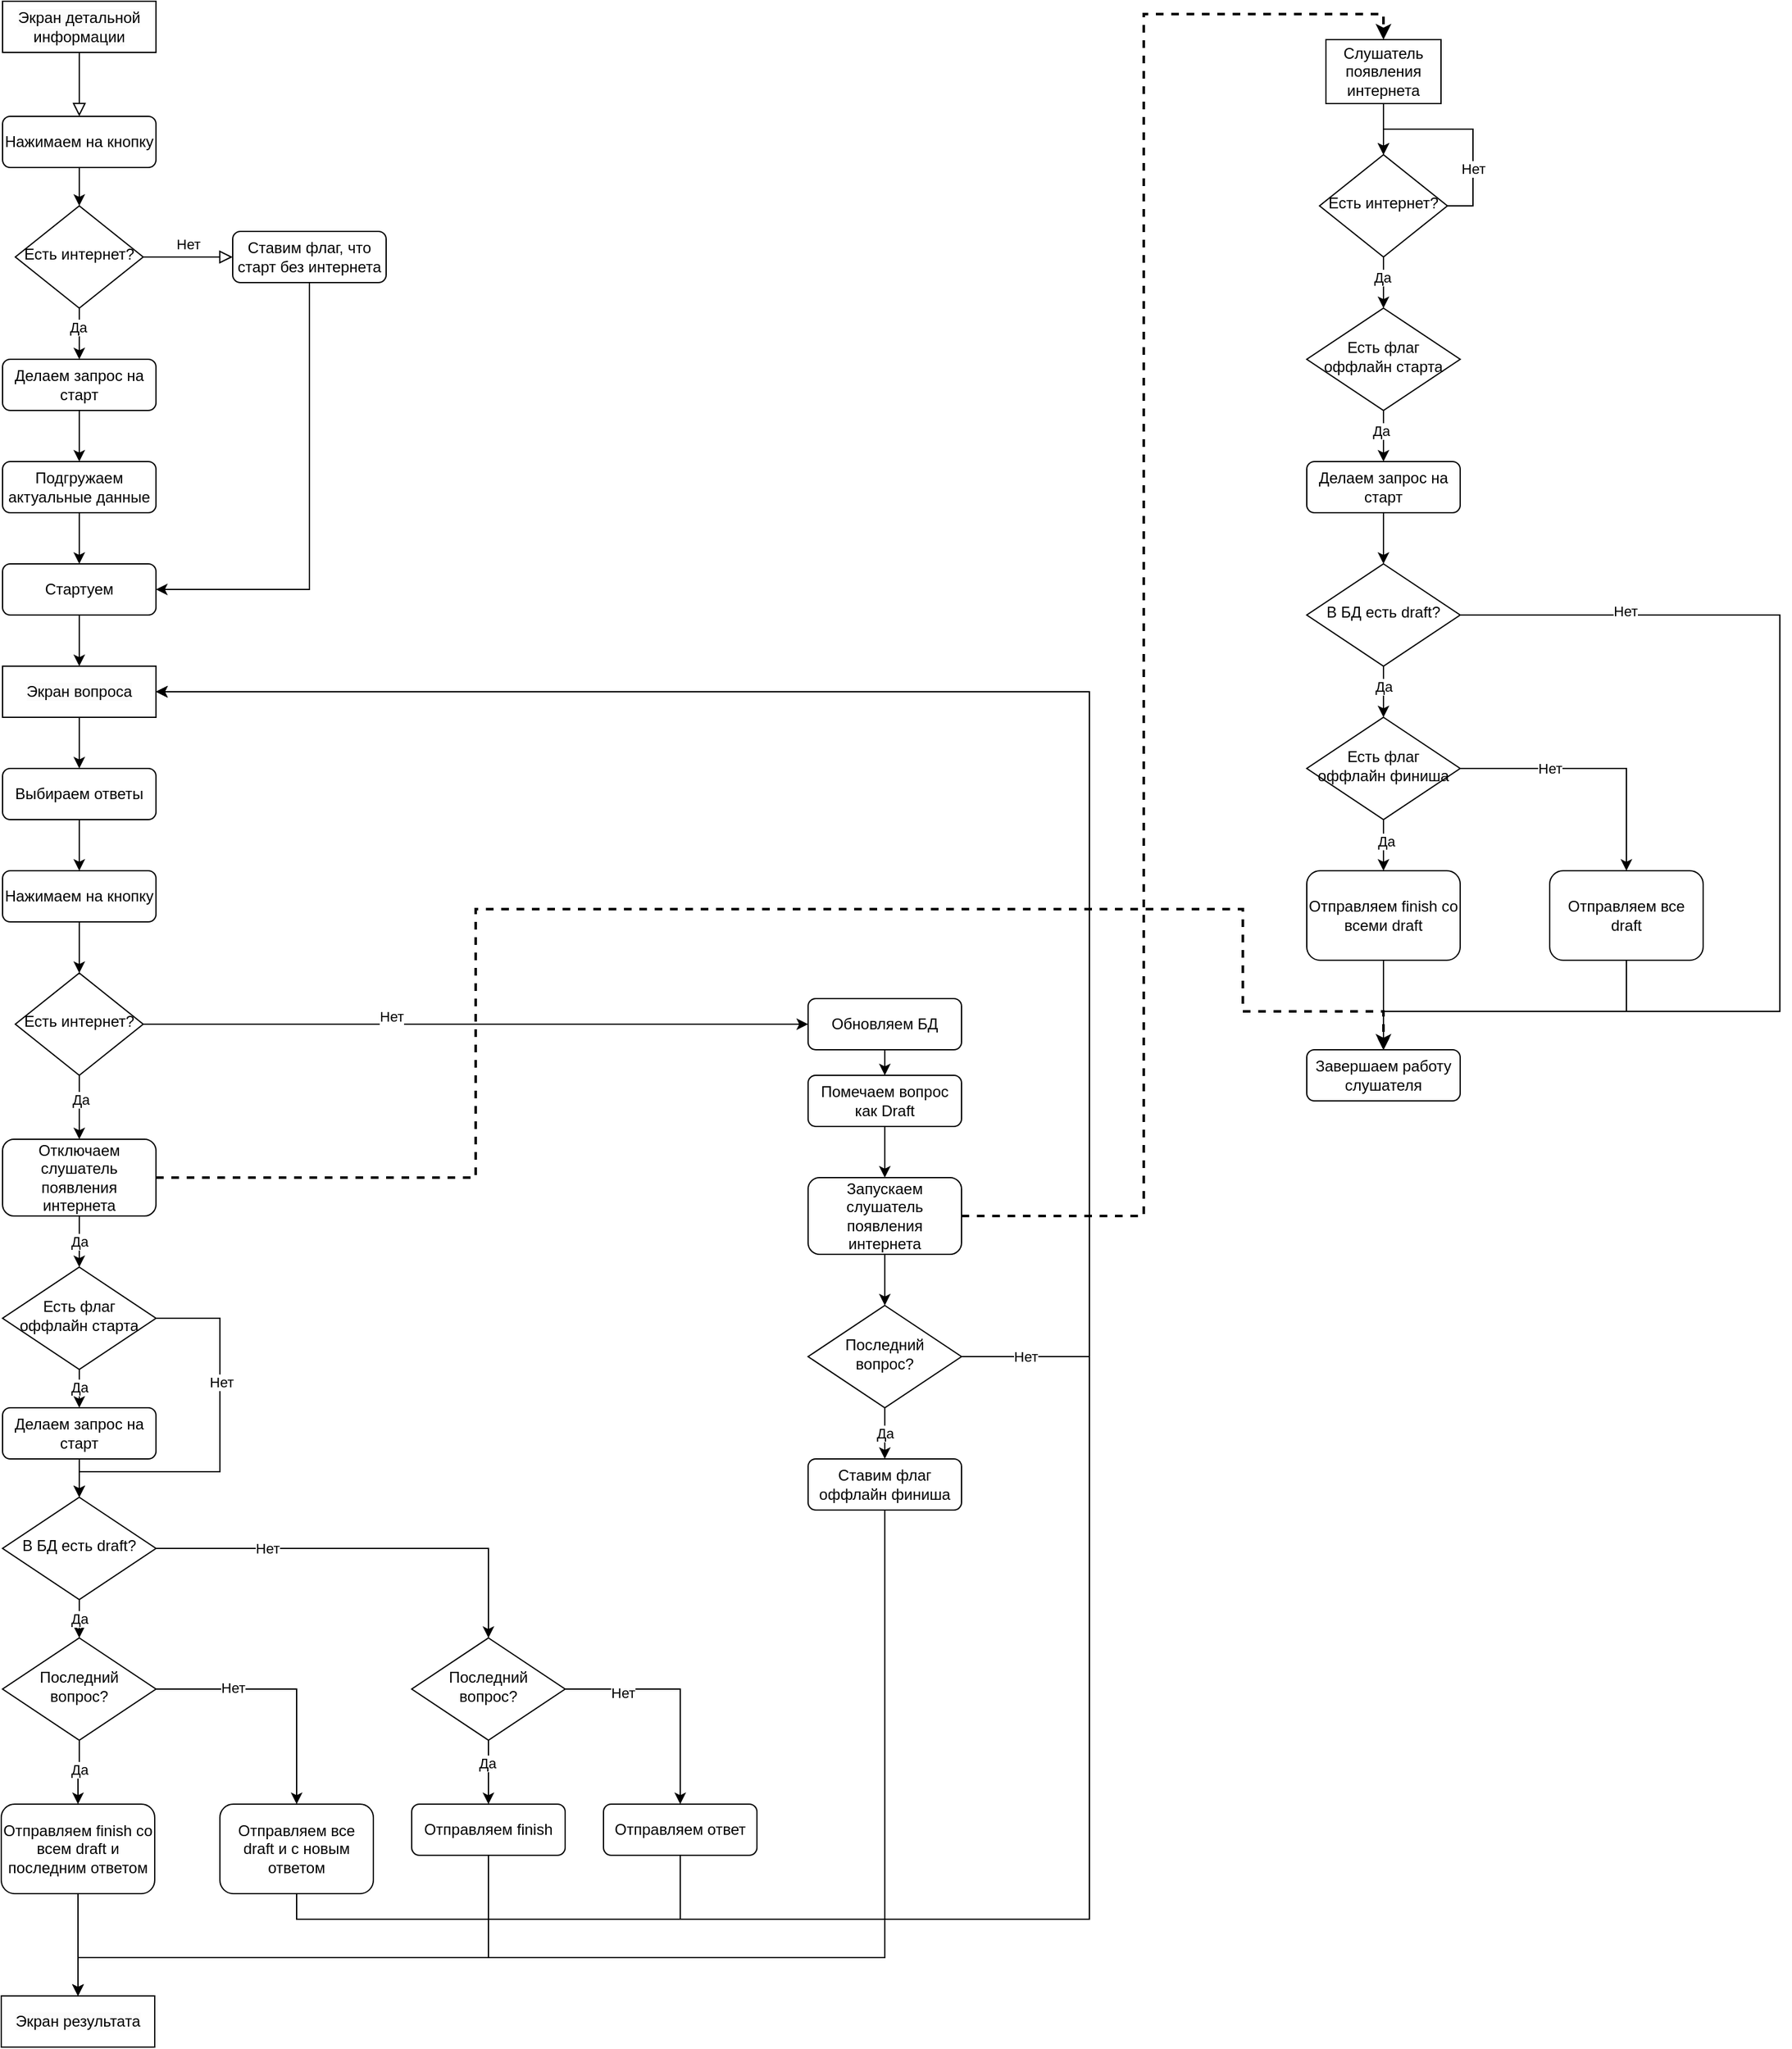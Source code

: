 <mxfile version="21.1.2" type="github">
  <diagram id="C5RBs43oDa-KdzZeNtuy" name="Page-1">
    <mxGraphModel dx="2111" dy="1720" grid="1" gridSize="10" guides="1" tooltips="1" connect="1" arrows="1" fold="1" page="1" pageScale="1" pageWidth="827" pageHeight="1169" math="0" shadow="0">
      <root>
        <mxCell id="WIyWlLk6GJQsqaUBKTNV-0" />
        <mxCell id="WIyWlLk6GJQsqaUBKTNV-1" parent="WIyWlLk6GJQsqaUBKTNV-0" />
        <mxCell id="WIyWlLk6GJQsqaUBKTNV-2" value="" style="rounded=0;html=1;jettySize=auto;orthogonalLoop=1;fontSize=11;endArrow=block;endFill=0;endSize=8;strokeWidth=1;shadow=0;labelBackgroundColor=none;edgeStyle=orthogonalEdgeStyle;exitX=0.75;exitY=1;exitDx=0;exitDy=0;entryX=0.5;entryY=0;entryDx=0;entryDy=0;" parent="WIyWlLk6GJQsqaUBKTNV-1" source="n3AuSvvhtENk0UkYk-sj-4" target="n3AuSvvhtENk0UkYk-sj-6" edge="1">
          <mxGeometry relative="1" as="geometry">
            <Array as="points">
              <mxPoint x="220" y="110" />
            </Array>
          </mxGeometry>
        </mxCell>
        <mxCell id="WIyWlLk6GJQsqaUBKTNV-5" value="Нет" style="edgeStyle=orthogonalEdgeStyle;rounded=0;html=1;jettySize=auto;orthogonalLoop=1;fontSize=11;endArrow=block;endFill=0;endSize=8;strokeWidth=1;shadow=0;labelBackgroundColor=none;" parent="WIyWlLk6GJQsqaUBKTNV-1" source="WIyWlLk6GJQsqaUBKTNV-6" target="WIyWlLk6GJQsqaUBKTNV-7" edge="1">
          <mxGeometry y="10" relative="1" as="geometry">
            <mxPoint as="offset" />
          </mxGeometry>
        </mxCell>
        <mxCell id="CFUTrTn3aXImpzx6e2lT-1" value="" style="edgeStyle=orthogonalEdgeStyle;rounded=0;orthogonalLoop=1;jettySize=auto;html=1;entryX=0.5;entryY=0;entryDx=0;entryDy=0;" edge="1" parent="WIyWlLk6GJQsqaUBKTNV-1" source="WIyWlLk6GJQsqaUBKTNV-6" target="CFUTrTn3aXImpzx6e2lT-17">
          <mxGeometry relative="1" as="geometry" />
        </mxCell>
        <mxCell id="CFUTrTn3aXImpzx6e2lT-2" value="Да" style="edgeLabel;html=1;align=center;verticalAlign=middle;resizable=0;points=[];" vertex="1" connectable="0" parent="CFUTrTn3aXImpzx6e2lT-1">
          <mxGeometry x="-0.28" y="-1" relative="1" as="geometry">
            <mxPoint as="offset" />
          </mxGeometry>
        </mxCell>
        <mxCell id="WIyWlLk6GJQsqaUBKTNV-6" value="Есть интернет?" style="rhombus;whiteSpace=wrap;html=1;shadow=0;fontFamily=Helvetica;fontSize=12;align=center;strokeWidth=1;spacing=6;spacingTop=-4;" parent="WIyWlLk6GJQsqaUBKTNV-1" vertex="1">
          <mxGeometry x="170" y="230" width="100" height="80" as="geometry" />
        </mxCell>
        <mxCell id="n3AuSvvhtENk0UkYk-sj-0" value="" style="edgeStyle=orthogonalEdgeStyle;rounded=0;orthogonalLoop=1;jettySize=auto;html=1;entryX=1;entryY=0.5;entryDx=0;entryDy=0;" parent="WIyWlLk6GJQsqaUBKTNV-1" source="WIyWlLk6GJQsqaUBKTNV-7" edge="1" target="n3AuSvvhtENk0UkYk-sj-2">
          <mxGeometry relative="1" as="geometry">
            <mxPoint x="380.0" y="370.0" as="targetPoint" />
            <Array as="points">
              <mxPoint x="400" y="530" />
            </Array>
          </mxGeometry>
        </mxCell>
        <mxCell id="WIyWlLk6GJQsqaUBKTNV-7" value="Ставим флаг, что старт без интернета" style="rounded=1;whiteSpace=wrap;html=1;fontSize=12;glass=0;strokeWidth=1;shadow=0;" parent="WIyWlLk6GJQsqaUBKTNV-1" vertex="1">
          <mxGeometry x="340" y="250" width="120" height="40" as="geometry" />
        </mxCell>
        <mxCell id="WIyWlLk6GJQsqaUBKTNV-8" value="No" style="rounded=0;html=1;jettySize=auto;orthogonalLoop=1;fontSize=11;endArrow=block;endFill=0;endSize=8;strokeWidth=1;shadow=0;labelBackgroundColor=none;edgeStyle=orthogonalEdgeStyle;" parent="WIyWlLk6GJQsqaUBKTNV-1" edge="1">
          <mxGeometry x="0.333" y="20" relative="1" as="geometry">
            <mxPoint as="offset" />
            <mxPoint x="220" y="370.0" as="sourcePoint" />
          </mxGeometry>
        </mxCell>
        <mxCell id="WIyWlLk6GJQsqaUBKTNV-9" value="Yes" style="edgeStyle=orthogonalEdgeStyle;rounded=0;html=1;jettySize=auto;orthogonalLoop=1;fontSize=11;endArrow=block;endFill=0;endSize=8;strokeWidth=1;shadow=0;labelBackgroundColor=none;" parent="WIyWlLk6GJQsqaUBKTNV-1" edge="1">
          <mxGeometry y="10" relative="1" as="geometry">
            <mxPoint as="offset" />
            <mxPoint x="270.0" y="330" as="sourcePoint" />
          </mxGeometry>
        </mxCell>
        <mxCell id="CFUTrTn3aXImpzx6e2lT-3" value="" style="edgeStyle=orthogonalEdgeStyle;rounded=0;orthogonalLoop=1;jettySize=auto;html=1;" edge="1" parent="WIyWlLk6GJQsqaUBKTNV-1" source="n3AuSvvhtENk0UkYk-sj-2" target="n3AuSvvhtENk0UkYk-sj-5">
          <mxGeometry relative="1" as="geometry" />
        </mxCell>
        <mxCell id="n3AuSvvhtENk0UkYk-sj-2" value="Стартуем" style="rounded=1;whiteSpace=wrap;html=1;fontSize=12;glass=0;strokeWidth=1;shadow=0;" parent="WIyWlLk6GJQsqaUBKTNV-1" vertex="1">
          <mxGeometry x="160" y="510" width="120" height="40" as="geometry" />
        </mxCell>
        <mxCell id="n3AuSvvhtENk0UkYk-sj-4" value="&lt;span style=&quot;color: rgb(0, 0, 0); font-family: Helvetica; font-size: 12px; font-style: normal; font-variant-ligatures: normal; font-variant-caps: normal; font-weight: 400; letter-spacing: normal; orphans: 2; text-align: center; text-indent: 0px; text-transform: none; widows: 2; word-spacing: 0px; -webkit-text-stroke-width: 0px; background-color: rgb(251, 251, 251); text-decoration-thickness: initial; text-decoration-style: initial; text-decoration-color: initial; float: none; display: inline !important;&quot;&gt;Экран детальной информации&lt;/span&gt;" style="rounded=0;whiteSpace=wrap;html=1;" parent="WIyWlLk6GJQsqaUBKTNV-1" vertex="1">
          <mxGeometry x="160" y="70" width="120" height="40" as="geometry" />
        </mxCell>
        <mxCell id="CFUTrTn3aXImpzx6e2lT-9" value="" style="edgeStyle=orthogonalEdgeStyle;rounded=0;orthogonalLoop=1;jettySize=auto;html=1;" edge="1" parent="WIyWlLk6GJQsqaUBKTNV-1" source="n3AuSvvhtENk0UkYk-sj-5" target="CFUTrTn3aXImpzx6e2lT-7">
          <mxGeometry relative="1" as="geometry" />
        </mxCell>
        <mxCell id="n3AuSvvhtENk0UkYk-sj-5" value="&lt;meta charset=&quot;utf-8&quot;&gt;&lt;span style=&quot;color: rgb(0, 0, 0); font-family: Helvetica; font-size: 12px; font-style: normal; font-variant-ligatures: normal; font-variant-caps: normal; font-weight: 400; letter-spacing: normal; orphans: 2; text-align: center; text-indent: 0px; text-transform: none; widows: 2; word-spacing: 0px; -webkit-text-stroke-width: 0px; background-color: rgb(251, 251, 251); text-decoration-thickness: initial; text-decoration-style: initial; text-decoration-color: initial; float: none; display: inline !important;&quot;&gt;Экран вопроса&lt;/span&gt;" style="rounded=0;whiteSpace=wrap;html=1;" parent="WIyWlLk6GJQsqaUBKTNV-1" vertex="1">
          <mxGeometry x="160" y="590" width="120" height="40" as="geometry" />
        </mxCell>
        <mxCell id="CFUTrTn3aXImpzx6e2lT-0" value="" style="edgeStyle=orthogonalEdgeStyle;rounded=0;orthogonalLoop=1;jettySize=auto;html=1;" edge="1" parent="WIyWlLk6GJQsqaUBKTNV-1" source="n3AuSvvhtENk0UkYk-sj-6" target="WIyWlLk6GJQsqaUBKTNV-6">
          <mxGeometry relative="1" as="geometry" />
        </mxCell>
        <mxCell id="n3AuSvvhtENk0UkYk-sj-6" value="Нажимаем на кнопку" style="rounded=1;whiteSpace=wrap;html=1;fontSize=12;glass=0;strokeWidth=1;shadow=0;" parent="WIyWlLk6GJQsqaUBKTNV-1" vertex="1">
          <mxGeometry x="160" y="160" width="120" height="40" as="geometry" />
        </mxCell>
        <mxCell id="CFUTrTn3aXImpzx6e2lT-6" value="" style="edgeStyle=orthogonalEdgeStyle;rounded=0;orthogonalLoop=1;jettySize=auto;html=1;" edge="1" parent="WIyWlLk6GJQsqaUBKTNV-1" source="CFUTrTn3aXImpzx6e2lT-4" target="n3AuSvvhtENk0UkYk-sj-2">
          <mxGeometry relative="1" as="geometry" />
        </mxCell>
        <mxCell id="CFUTrTn3aXImpzx6e2lT-4" value="Подгружаем актуальные данные" style="rounded=1;whiteSpace=wrap;html=1;fontSize=12;glass=0;strokeWidth=1;shadow=0;" vertex="1" parent="WIyWlLk6GJQsqaUBKTNV-1">
          <mxGeometry x="160" y="430" width="120" height="40" as="geometry" />
        </mxCell>
        <mxCell id="CFUTrTn3aXImpzx6e2lT-10" value="" style="edgeStyle=orthogonalEdgeStyle;rounded=0;orthogonalLoop=1;jettySize=auto;html=1;" edge="1" parent="WIyWlLk6GJQsqaUBKTNV-1" source="CFUTrTn3aXImpzx6e2lT-7" target="CFUTrTn3aXImpzx6e2lT-8">
          <mxGeometry relative="1" as="geometry" />
        </mxCell>
        <mxCell id="CFUTrTn3aXImpzx6e2lT-7" value="Выбираем ответы" style="rounded=1;whiteSpace=wrap;html=1;fontSize=12;glass=0;strokeWidth=1;shadow=0;" vertex="1" parent="WIyWlLk6GJQsqaUBKTNV-1">
          <mxGeometry x="160" y="670" width="120" height="40" as="geometry" />
        </mxCell>
        <mxCell id="CFUTrTn3aXImpzx6e2lT-12" value="" style="edgeStyle=orthogonalEdgeStyle;rounded=0;orthogonalLoop=1;jettySize=auto;html=1;" edge="1" parent="WIyWlLk6GJQsqaUBKTNV-1" source="CFUTrTn3aXImpzx6e2lT-8" target="CFUTrTn3aXImpzx6e2lT-11">
          <mxGeometry relative="1" as="geometry" />
        </mxCell>
        <mxCell id="CFUTrTn3aXImpzx6e2lT-8" value="Нажимаем на кнопку" style="rounded=1;whiteSpace=wrap;html=1;fontSize=12;glass=0;strokeWidth=1;shadow=0;" vertex="1" parent="WIyWlLk6GJQsqaUBKTNV-1">
          <mxGeometry x="160" y="750" width="120" height="40" as="geometry" />
        </mxCell>
        <mxCell id="CFUTrTn3aXImpzx6e2lT-32" value="" style="edgeStyle=orthogonalEdgeStyle;rounded=0;orthogonalLoop=1;jettySize=auto;html=1;" edge="1" parent="WIyWlLk6GJQsqaUBKTNV-1" source="CFUTrTn3aXImpzx6e2lT-77" target="CFUTrTn3aXImpzx6e2lT-21">
          <mxGeometry relative="1" as="geometry" />
        </mxCell>
        <mxCell id="CFUTrTn3aXImpzx6e2lT-33" value="Да" style="edgeLabel;html=1;align=center;verticalAlign=middle;resizable=0;points=[];" vertex="1" connectable="0" parent="CFUTrTn3aXImpzx6e2lT-32">
          <mxGeometry x="0.28" y="-4" relative="1" as="geometry">
            <mxPoint x="4" y="-6" as="offset" />
          </mxGeometry>
        </mxCell>
        <mxCell id="CFUTrTn3aXImpzx6e2lT-57" style="edgeStyle=orthogonalEdgeStyle;rounded=0;orthogonalLoop=1;jettySize=auto;html=1;exitX=1;exitY=0.5;exitDx=0;exitDy=0;entryX=0;entryY=0.5;entryDx=0;entryDy=0;" edge="1" parent="WIyWlLk6GJQsqaUBKTNV-1" source="CFUTrTn3aXImpzx6e2lT-11" target="CFUTrTn3aXImpzx6e2lT-15">
          <mxGeometry relative="1" as="geometry" />
        </mxCell>
        <mxCell id="CFUTrTn3aXImpzx6e2lT-86" value="Нет" style="edgeLabel;html=1;align=center;verticalAlign=middle;resizable=0;points=[];" vertex="1" connectable="0" parent="CFUTrTn3aXImpzx6e2lT-57">
          <mxGeometry x="-0.258" y="6" relative="1" as="geometry">
            <mxPoint x="1" as="offset" />
          </mxGeometry>
        </mxCell>
        <mxCell id="CFUTrTn3aXImpzx6e2lT-11" value="Есть интернет?" style="rhombus;whiteSpace=wrap;html=1;shadow=0;fontFamily=Helvetica;fontSize=12;align=center;strokeWidth=1;spacing=6;spacingTop=-4;" vertex="1" parent="WIyWlLk6GJQsqaUBKTNV-1">
          <mxGeometry x="170" y="830" width="100" height="80" as="geometry" />
        </mxCell>
        <mxCell id="CFUTrTn3aXImpzx6e2lT-58" value="" style="edgeStyle=orthogonalEdgeStyle;rounded=0;orthogonalLoop=1;jettySize=auto;html=1;" edge="1" parent="WIyWlLk6GJQsqaUBKTNV-1" source="CFUTrTn3aXImpzx6e2lT-15" target="CFUTrTn3aXImpzx6e2lT-16">
          <mxGeometry relative="1" as="geometry" />
        </mxCell>
        <mxCell id="CFUTrTn3aXImpzx6e2lT-15" value="Обновляем БД" style="rounded=1;whiteSpace=wrap;html=1;fontSize=12;glass=0;strokeWidth=1;shadow=0;" vertex="1" parent="WIyWlLk6GJQsqaUBKTNV-1">
          <mxGeometry x="790" y="850" width="120" height="40" as="geometry" />
        </mxCell>
        <mxCell id="CFUTrTn3aXImpzx6e2lT-63" value="" style="edgeStyle=orthogonalEdgeStyle;rounded=0;orthogonalLoop=1;jettySize=auto;html=1;" edge="1" parent="WIyWlLk6GJQsqaUBKTNV-1" source="CFUTrTn3aXImpzx6e2lT-72" target="CFUTrTn3aXImpzx6e2lT-59">
          <mxGeometry relative="1" as="geometry" />
        </mxCell>
        <mxCell id="CFUTrTn3aXImpzx6e2lT-16" value="Помечаем вопрос как Draft" style="rounded=1;whiteSpace=wrap;html=1;fontSize=12;glass=0;strokeWidth=1;shadow=0;" vertex="1" parent="WIyWlLk6GJQsqaUBKTNV-1">
          <mxGeometry x="790" y="910" width="120" height="40" as="geometry" />
        </mxCell>
        <mxCell id="CFUTrTn3aXImpzx6e2lT-18" style="edgeStyle=orthogonalEdgeStyle;rounded=0;orthogonalLoop=1;jettySize=auto;html=1;exitX=0.5;exitY=1;exitDx=0;exitDy=0;entryX=0.5;entryY=0;entryDx=0;entryDy=0;" edge="1" parent="WIyWlLk6GJQsqaUBKTNV-1" source="CFUTrTn3aXImpzx6e2lT-17" target="CFUTrTn3aXImpzx6e2lT-4">
          <mxGeometry relative="1" as="geometry" />
        </mxCell>
        <mxCell id="CFUTrTn3aXImpzx6e2lT-17" value="Делаем запрос на старт" style="rounded=1;whiteSpace=wrap;html=1;fontSize=12;glass=0;strokeWidth=1;shadow=0;" vertex="1" parent="WIyWlLk6GJQsqaUBKTNV-1">
          <mxGeometry x="160" y="350" width="120" height="40" as="geometry" />
        </mxCell>
        <mxCell id="CFUTrTn3aXImpzx6e2lT-35" value="" style="edgeStyle=orthogonalEdgeStyle;rounded=0;orthogonalLoop=1;jettySize=auto;html=1;entryX=0.5;entryY=0;entryDx=0;entryDy=0;" edge="1" parent="WIyWlLk6GJQsqaUBKTNV-1" source="CFUTrTn3aXImpzx6e2lT-21" target="CFUTrTn3aXImpzx6e2lT-22">
          <mxGeometry relative="1" as="geometry" />
        </mxCell>
        <mxCell id="CFUTrTn3aXImpzx6e2lT-36" value="Да" style="edgeLabel;html=1;align=center;verticalAlign=middle;resizable=0;points=[];" vertex="1" connectable="0" parent="CFUTrTn3aXImpzx6e2lT-35">
          <mxGeometry x="0.36" relative="1" as="geometry">
            <mxPoint as="offset" />
          </mxGeometry>
        </mxCell>
        <mxCell id="CFUTrTn3aXImpzx6e2lT-47" style="edgeStyle=orthogonalEdgeStyle;rounded=0;orthogonalLoop=1;jettySize=auto;html=1;exitX=1;exitY=0.5;exitDx=0;exitDy=0;entryX=0.5;entryY=0;entryDx=0;entryDy=0;" edge="1" parent="WIyWlLk6GJQsqaUBKTNV-1" source="CFUTrTn3aXImpzx6e2lT-21" target="CFUTrTn3aXImpzx6e2lT-26">
          <mxGeometry relative="1" as="geometry">
            <Array as="points">
              <mxPoint x="330" y="1100" />
              <mxPoint x="330" y="1220" />
              <mxPoint x="220" y="1220" />
            </Array>
          </mxGeometry>
        </mxCell>
        <mxCell id="CFUTrTn3aXImpzx6e2lT-48" value="Нет" style="edgeLabel;html=1;align=center;verticalAlign=middle;resizable=0;points=[];" vertex="1" connectable="0" parent="CFUTrTn3aXImpzx6e2lT-47">
          <mxGeometry x="-0.333" y="1" relative="1" as="geometry">
            <mxPoint as="offset" />
          </mxGeometry>
        </mxCell>
        <mxCell id="CFUTrTn3aXImpzx6e2lT-21" value="Есть флаг оффлайн старта" style="rhombus;whiteSpace=wrap;html=1;shadow=0;fontFamily=Helvetica;fontSize=12;align=center;strokeWidth=1;spacing=6;spacingTop=-4;" vertex="1" parent="WIyWlLk6GJQsqaUBKTNV-1">
          <mxGeometry x="160" y="1060" width="120" height="80" as="geometry" />
        </mxCell>
        <mxCell id="CFUTrTn3aXImpzx6e2lT-37" value="" style="edgeStyle=orthogonalEdgeStyle;rounded=0;orthogonalLoop=1;jettySize=auto;html=1;" edge="1" parent="WIyWlLk6GJQsqaUBKTNV-1" source="CFUTrTn3aXImpzx6e2lT-22" target="CFUTrTn3aXImpzx6e2lT-26">
          <mxGeometry relative="1" as="geometry" />
        </mxCell>
        <mxCell id="CFUTrTn3aXImpzx6e2lT-22" value="Делаем запрос на старт" style="rounded=1;whiteSpace=wrap;html=1;fontSize=12;glass=0;strokeWidth=1;shadow=0;" vertex="1" parent="WIyWlLk6GJQsqaUBKTNV-1">
          <mxGeometry x="160" y="1170" width="120" height="40" as="geometry" />
        </mxCell>
        <mxCell id="CFUTrTn3aXImpzx6e2lT-41" value="Да" style="edgeStyle=orthogonalEdgeStyle;rounded=0;orthogonalLoop=1;jettySize=auto;html=1;" edge="1" parent="WIyWlLk6GJQsqaUBKTNV-1" source="CFUTrTn3aXImpzx6e2lT-26" target="CFUTrTn3aXImpzx6e2lT-28">
          <mxGeometry relative="1" as="geometry" />
        </mxCell>
        <mxCell id="CFUTrTn3aXImpzx6e2lT-46" style="edgeStyle=orthogonalEdgeStyle;rounded=0;orthogonalLoop=1;jettySize=auto;html=1;exitX=1;exitY=0.5;exitDx=0;exitDy=0;" edge="1" parent="WIyWlLk6GJQsqaUBKTNV-1" source="CFUTrTn3aXImpzx6e2lT-26" target="CFUTrTn3aXImpzx6e2lT-49">
          <mxGeometry relative="1" as="geometry" />
        </mxCell>
        <mxCell id="CFUTrTn3aXImpzx6e2lT-51" value="Нет" style="edgeLabel;html=1;align=center;verticalAlign=middle;resizable=0;points=[];" vertex="1" connectable="0" parent="CFUTrTn3aXImpzx6e2lT-46">
          <mxGeometry x="-0.474" y="-4" relative="1" as="geometry">
            <mxPoint y="-4" as="offset" />
          </mxGeometry>
        </mxCell>
        <mxCell id="CFUTrTn3aXImpzx6e2lT-26" value="В БД есть draft?" style="rhombus;whiteSpace=wrap;html=1;shadow=0;fontFamily=Helvetica;fontSize=12;align=center;strokeWidth=1;spacing=6;spacingTop=-4;" vertex="1" parent="WIyWlLk6GJQsqaUBKTNV-1">
          <mxGeometry x="160" y="1240" width="120" height="80" as="geometry" />
        </mxCell>
        <mxCell id="CFUTrTn3aXImpzx6e2lT-42" value="" style="edgeStyle=orthogonalEdgeStyle;rounded=0;orthogonalLoop=1;jettySize=auto;html=1;" edge="1" parent="WIyWlLk6GJQsqaUBKTNV-1" source="CFUTrTn3aXImpzx6e2lT-28" target="CFUTrTn3aXImpzx6e2lT-29">
          <mxGeometry relative="1" as="geometry" />
        </mxCell>
        <mxCell id="CFUTrTn3aXImpzx6e2lT-43" value="Да" style="edgeLabel;html=1;align=center;verticalAlign=middle;resizable=0;points=[];" vertex="1" connectable="0" parent="CFUTrTn3aXImpzx6e2lT-42">
          <mxGeometry x="-0.12" y="2" relative="1" as="geometry">
            <mxPoint x="-2" as="offset" />
          </mxGeometry>
        </mxCell>
        <mxCell id="CFUTrTn3aXImpzx6e2lT-45" style="edgeStyle=orthogonalEdgeStyle;rounded=0;orthogonalLoop=1;jettySize=auto;html=1;exitX=1;exitY=0.5;exitDx=0;exitDy=0;entryX=0.5;entryY=0;entryDx=0;entryDy=0;" edge="1" parent="WIyWlLk6GJQsqaUBKTNV-1" source="CFUTrTn3aXImpzx6e2lT-28" target="CFUTrTn3aXImpzx6e2lT-30">
          <mxGeometry relative="1" as="geometry" />
        </mxCell>
        <mxCell id="CFUTrTn3aXImpzx6e2lT-52" value="Нет" style="edgeLabel;html=1;align=center;verticalAlign=middle;resizable=0;points=[];" vertex="1" connectable="0" parent="CFUTrTn3aXImpzx6e2lT-45">
          <mxGeometry x="-0.399" y="1" relative="1" as="geometry">
            <mxPoint as="offset" />
          </mxGeometry>
        </mxCell>
        <mxCell id="CFUTrTn3aXImpzx6e2lT-28" value="Последний вопрос?" style="rhombus;whiteSpace=wrap;html=1;shadow=0;fontFamily=Helvetica;fontSize=12;align=center;strokeWidth=1;spacing=6;spacingTop=-4;" vertex="1" parent="WIyWlLk6GJQsqaUBKTNV-1">
          <mxGeometry x="160" y="1350" width="120" height="80" as="geometry" />
        </mxCell>
        <mxCell id="CFUTrTn3aXImpzx6e2lT-69" value="" style="edgeStyle=orthogonalEdgeStyle;rounded=0;orthogonalLoop=1;jettySize=auto;html=1;" edge="1" parent="WIyWlLk6GJQsqaUBKTNV-1" source="CFUTrTn3aXImpzx6e2lT-29" target="CFUTrTn3aXImpzx6e2lT-68">
          <mxGeometry relative="1" as="geometry" />
        </mxCell>
        <mxCell id="CFUTrTn3aXImpzx6e2lT-29" value="Отправляем finish со всем draft и последним ответом" style="rounded=1;whiteSpace=wrap;html=1;fontSize=12;glass=0;strokeWidth=1;shadow=0;" vertex="1" parent="WIyWlLk6GJQsqaUBKTNV-1">
          <mxGeometry x="159" y="1480" width="120" height="70" as="geometry" />
        </mxCell>
        <mxCell id="CFUTrTn3aXImpzx6e2lT-65" style="edgeStyle=orthogonalEdgeStyle;rounded=0;orthogonalLoop=1;jettySize=auto;html=1;exitX=0.5;exitY=1;exitDx=0;exitDy=0;entryX=1;entryY=0.5;entryDx=0;entryDy=0;" edge="1" parent="WIyWlLk6GJQsqaUBKTNV-1" source="CFUTrTn3aXImpzx6e2lT-30" target="n3AuSvvhtENk0UkYk-sj-5">
          <mxGeometry relative="1" as="geometry">
            <mxPoint x="430" y="990" as="targetPoint" />
            <Array as="points">
              <mxPoint x="390" y="1570" />
              <mxPoint x="1010" y="1570" />
              <mxPoint x="1010" y="610" />
            </Array>
          </mxGeometry>
        </mxCell>
        <mxCell id="CFUTrTn3aXImpzx6e2lT-30" value="Отправляем все draft и с новым ответом" style="rounded=1;whiteSpace=wrap;html=1;fontSize=12;glass=0;strokeWidth=1;shadow=0;" vertex="1" parent="WIyWlLk6GJQsqaUBKTNV-1">
          <mxGeometry x="330" y="1480" width="120" height="70" as="geometry" />
        </mxCell>
        <mxCell id="CFUTrTn3aXImpzx6e2lT-66" style="edgeStyle=orthogonalEdgeStyle;rounded=0;orthogonalLoop=1;jettySize=auto;html=1;exitX=0.5;exitY=1;exitDx=0;exitDy=0;entryX=1;entryY=0.5;entryDx=0;entryDy=0;" edge="1" parent="WIyWlLk6GJQsqaUBKTNV-1" source="CFUTrTn3aXImpzx6e2lT-31" target="n3AuSvvhtENk0UkYk-sj-5">
          <mxGeometry relative="1" as="geometry">
            <mxPoint x="560.0" y="940" as="targetPoint" />
            <Array as="points">
              <mxPoint x="690" y="1570" />
              <mxPoint x="1010" y="1570" />
              <mxPoint x="1010" y="610" />
            </Array>
          </mxGeometry>
        </mxCell>
        <mxCell id="CFUTrTn3aXImpzx6e2lT-31" value="Отправляем ответ" style="rounded=1;whiteSpace=wrap;html=1;fontSize=12;glass=0;strokeWidth=1;shadow=0;" vertex="1" parent="WIyWlLk6GJQsqaUBKTNV-1">
          <mxGeometry x="630" y="1480" width="120" height="40" as="geometry" />
        </mxCell>
        <mxCell id="CFUTrTn3aXImpzx6e2lT-53" value="" style="edgeStyle=orthogonalEdgeStyle;rounded=0;orthogonalLoop=1;jettySize=auto;html=1;" edge="1" parent="WIyWlLk6GJQsqaUBKTNV-1" source="CFUTrTn3aXImpzx6e2lT-49" target="CFUTrTn3aXImpzx6e2lT-50">
          <mxGeometry relative="1" as="geometry" />
        </mxCell>
        <mxCell id="CFUTrTn3aXImpzx6e2lT-56" value="Да" style="edgeLabel;html=1;align=center;verticalAlign=middle;resizable=0;points=[];" vertex="1" connectable="0" parent="CFUTrTn3aXImpzx6e2lT-53">
          <mxGeometry x="-0.293" y="-1" relative="1" as="geometry">
            <mxPoint as="offset" />
          </mxGeometry>
        </mxCell>
        <mxCell id="CFUTrTn3aXImpzx6e2lT-54" style="edgeStyle=orthogonalEdgeStyle;rounded=0;orthogonalLoop=1;jettySize=auto;html=1;exitX=1;exitY=0.5;exitDx=0;exitDy=0;" edge="1" parent="WIyWlLk6GJQsqaUBKTNV-1" source="CFUTrTn3aXImpzx6e2lT-49" target="CFUTrTn3aXImpzx6e2lT-31">
          <mxGeometry relative="1" as="geometry" />
        </mxCell>
        <mxCell id="CFUTrTn3aXImpzx6e2lT-55" value="Нет" style="edgeLabel;html=1;align=center;verticalAlign=middle;resizable=0;points=[];" vertex="1" connectable="0" parent="CFUTrTn3aXImpzx6e2lT-54">
          <mxGeometry x="-0.505" y="-3" relative="1" as="geometry">
            <mxPoint as="offset" />
          </mxGeometry>
        </mxCell>
        <mxCell id="CFUTrTn3aXImpzx6e2lT-49" value="Последний вопрос?" style="rhombus;whiteSpace=wrap;html=1;shadow=0;fontFamily=Helvetica;fontSize=12;align=center;strokeWidth=1;spacing=6;spacingTop=-4;" vertex="1" parent="WIyWlLk6GJQsqaUBKTNV-1">
          <mxGeometry x="480" y="1350" width="120" height="80" as="geometry" />
        </mxCell>
        <mxCell id="CFUTrTn3aXImpzx6e2lT-70" style="edgeStyle=orthogonalEdgeStyle;rounded=0;orthogonalLoop=1;jettySize=auto;html=1;exitX=0.5;exitY=1;exitDx=0;exitDy=0;entryX=0.5;entryY=0;entryDx=0;entryDy=0;" edge="1" parent="WIyWlLk6GJQsqaUBKTNV-1" source="CFUTrTn3aXImpzx6e2lT-50" target="CFUTrTn3aXImpzx6e2lT-68">
          <mxGeometry relative="1" as="geometry">
            <Array as="points">
              <mxPoint x="540" y="1600" />
              <mxPoint x="219" y="1600" />
            </Array>
          </mxGeometry>
        </mxCell>
        <mxCell id="CFUTrTn3aXImpzx6e2lT-50" value="Отправляем finish" style="rounded=1;whiteSpace=wrap;html=1;fontSize=12;glass=0;strokeWidth=1;shadow=0;" vertex="1" parent="WIyWlLk6GJQsqaUBKTNV-1">
          <mxGeometry x="480" y="1480" width="120" height="40" as="geometry" />
        </mxCell>
        <mxCell id="CFUTrTn3aXImpzx6e2lT-61" style="edgeStyle=orthogonalEdgeStyle;rounded=0;orthogonalLoop=1;jettySize=auto;html=1;exitX=1;exitY=0.5;exitDx=0;exitDy=0;entryX=1;entryY=0.5;entryDx=0;entryDy=0;" edge="1" parent="WIyWlLk6GJQsqaUBKTNV-1" source="CFUTrTn3aXImpzx6e2lT-59" target="n3AuSvvhtENk0UkYk-sj-5">
          <mxGeometry relative="1" as="geometry">
            <Array as="points">
              <mxPoint x="1010" y="1130" />
              <mxPoint x="1010" y="610" />
            </Array>
          </mxGeometry>
        </mxCell>
        <mxCell id="CFUTrTn3aXImpzx6e2lT-62" value="Нет" style="edgeLabel;html=1;align=center;verticalAlign=middle;resizable=0;points=[];" vertex="1" connectable="0" parent="CFUTrTn3aXImpzx6e2lT-61">
          <mxGeometry x="-0.526" y="-5" relative="1" as="geometry">
            <mxPoint x="-55" y="220" as="offset" />
          </mxGeometry>
        </mxCell>
        <mxCell id="CFUTrTn3aXImpzx6e2lT-64" value="Да" style="edgeStyle=orthogonalEdgeStyle;rounded=0;orthogonalLoop=1;jettySize=auto;html=1;" edge="1" parent="WIyWlLk6GJQsqaUBKTNV-1" source="CFUTrTn3aXImpzx6e2lT-59" target="CFUTrTn3aXImpzx6e2lT-60">
          <mxGeometry relative="1" as="geometry" />
        </mxCell>
        <mxCell id="CFUTrTn3aXImpzx6e2lT-59" value="Последний вопрос?" style="rhombus;whiteSpace=wrap;html=1;shadow=0;fontFamily=Helvetica;fontSize=12;align=center;strokeWidth=1;spacing=6;spacingTop=-4;" vertex="1" parent="WIyWlLk6GJQsqaUBKTNV-1">
          <mxGeometry x="790" y="1090" width="120" height="80" as="geometry" />
        </mxCell>
        <mxCell id="CFUTrTn3aXImpzx6e2lT-71" style="edgeStyle=orthogonalEdgeStyle;rounded=0;orthogonalLoop=1;jettySize=auto;html=1;exitX=0.5;exitY=1;exitDx=0;exitDy=0;entryX=0.5;entryY=0;entryDx=0;entryDy=0;" edge="1" parent="WIyWlLk6GJQsqaUBKTNV-1" source="CFUTrTn3aXImpzx6e2lT-60" target="CFUTrTn3aXImpzx6e2lT-68">
          <mxGeometry relative="1" as="geometry">
            <Array as="points">
              <mxPoint x="850" y="1600" />
              <mxPoint x="219" y="1600" />
            </Array>
          </mxGeometry>
        </mxCell>
        <mxCell id="CFUTrTn3aXImpzx6e2lT-60" value="Ставим флаг оффлайн финиша" style="rounded=1;whiteSpace=wrap;html=1;fontSize=12;glass=0;strokeWidth=1;shadow=0;" vertex="1" parent="WIyWlLk6GJQsqaUBKTNV-1">
          <mxGeometry x="790" y="1210" width="120" height="40" as="geometry" />
        </mxCell>
        <mxCell id="CFUTrTn3aXImpzx6e2lT-68" value="&lt;span style=&quot;color: rgb(0, 0, 0); font-family: Helvetica; font-size: 12px; font-style: normal; font-variant-ligatures: normal; font-variant-caps: normal; font-weight: 400; letter-spacing: normal; orphans: 2; text-align: center; text-indent: 0px; text-transform: none; widows: 2; word-spacing: 0px; -webkit-text-stroke-width: 0px; background-color: rgb(251, 251, 251); text-decoration-thickness: initial; text-decoration-style: initial; text-decoration-color: initial; float: none; display: inline !important;&quot;&gt;Экран результата&lt;/span&gt;" style="rounded=0;whiteSpace=wrap;html=1;" vertex="1" parent="WIyWlLk6GJQsqaUBKTNV-1">
          <mxGeometry x="159" y="1630" width="120" height="40" as="geometry" />
        </mxCell>
        <mxCell id="CFUTrTn3aXImpzx6e2lT-73" value="" style="edgeStyle=orthogonalEdgeStyle;rounded=0;orthogonalLoop=1;jettySize=auto;html=1;" edge="1" parent="WIyWlLk6GJQsqaUBKTNV-1" source="CFUTrTn3aXImpzx6e2lT-16" target="CFUTrTn3aXImpzx6e2lT-72">
          <mxGeometry relative="1" as="geometry">
            <mxPoint x="850" y="950" as="sourcePoint" />
            <mxPoint x="850" y="1090" as="targetPoint" />
          </mxGeometry>
        </mxCell>
        <mxCell id="CFUTrTn3aXImpzx6e2lT-115" style="edgeStyle=orthogonalEdgeStyle;rounded=0;orthogonalLoop=1;jettySize=auto;html=1;exitX=1;exitY=0.5;exitDx=0;exitDy=0;entryX=0.5;entryY=0;entryDx=0;entryDy=0;dashed=1;strokeWidth=2;" edge="1" parent="WIyWlLk6GJQsqaUBKTNV-1" source="CFUTrTn3aXImpzx6e2lT-72" target="CFUTrTn3aXImpzx6e2lT-74">
          <mxGeometry relative="1" as="geometry" />
        </mxCell>
        <mxCell id="CFUTrTn3aXImpzx6e2lT-72" value="Запускаем слушатель появления интернета" style="rounded=1;whiteSpace=wrap;html=1;fontSize=12;glass=0;strokeWidth=1;shadow=0;" vertex="1" parent="WIyWlLk6GJQsqaUBKTNV-1">
          <mxGeometry x="790" y="990" width="120" height="60" as="geometry" />
        </mxCell>
        <mxCell id="CFUTrTn3aXImpzx6e2lT-83" value="" style="edgeStyle=orthogonalEdgeStyle;rounded=0;orthogonalLoop=1;jettySize=auto;html=1;" edge="1" parent="WIyWlLk6GJQsqaUBKTNV-1" source="CFUTrTn3aXImpzx6e2lT-74" target="CFUTrTn3aXImpzx6e2lT-82">
          <mxGeometry relative="1" as="geometry" />
        </mxCell>
        <mxCell id="CFUTrTn3aXImpzx6e2lT-74" value="Слушатель появления интернета" style="rounded=0;whiteSpace=wrap;html=1;" vertex="1" parent="WIyWlLk6GJQsqaUBKTNV-1">
          <mxGeometry x="1195" y="100" width="90" height="50" as="geometry" />
        </mxCell>
        <mxCell id="CFUTrTn3aXImpzx6e2lT-78" value="" style="edgeStyle=orthogonalEdgeStyle;rounded=0;orthogonalLoop=1;jettySize=auto;html=1;" edge="1" parent="WIyWlLk6GJQsqaUBKTNV-1" source="CFUTrTn3aXImpzx6e2lT-11" target="CFUTrTn3aXImpzx6e2lT-77">
          <mxGeometry relative="1" as="geometry">
            <mxPoint x="220" y="910" as="sourcePoint" />
            <mxPoint x="211" y="1060" as="targetPoint" />
          </mxGeometry>
        </mxCell>
        <mxCell id="CFUTrTn3aXImpzx6e2lT-87" value="Да" style="edgeLabel;html=1;align=center;verticalAlign=middle;resizable=0;points=[];" vertex="1" connectable="0" parent="CFUTrTn3aXImpzx6e2lT-78">
          <mxGeometry x="-0.255" y="1" relative="1" as="geometry">
            <mxPoint as="offset" />
          </mxGeometry>
        </mxCell>
        <mxCell id="CFUTrTn3aXImpzx6e2lT-116" style="edgeStyle=orthogonalEdgeStyle;rounded=0;orthogonalLoop=1;jettySize=auto;html=1;exitX=1;exitY=0.5;exitDx=0;exitDy=0;entryX=0.5;entryY=0;entryDx=0;entryDy=0;dashed=1;strokeWidth=2;" edge="1" parent="WIyWlLk6GJQsqaUBKTNV-1" source="CFUTrTn3aXImpzx6e2lT-77" target="CFUTrTn3aXImpzx6e2lT-92">
          <mxGeometry relative="1" as="geometry">
            <Array as="points">
              <mxPoint x="530" y="990" />
              <mxPoint x="530" y="780" />
              <mxPoint x="1130" y="780" />
              <mxPoint x="1130" y="860" />
              <mxPoint x="1240" y="860" />
            </Array>
          </mxGeometry>
        </mxCell>
        <mxCell id="CFUTrTn3aXImpzx6e2lT-77" value="Отключаем слушатель появления интернета" style="rounded=1;whiteSpace=wrap;html=1;fontSize=12;glass=0;strokeWidth=1;shadow=0;" vertex="1" parent="WIyWlLk6GJQsqaUBKTNV-1">
          <mxGeometry x="160" y="960" width="120" height="60" as="geometry" />
        </mxCell>
        <mxCell id="CFUTrTn3aXImpzx6e2lT-94" value="" style="edgeStyle=orthogonalEdgeStyle;rounded=0;orthogonalLoop=1;jettySize=auto;html=1;" edge="1" parent="WIyWlLk6GJQsqaUBKTNV-1" source="CFUTrTn3aXImpzx6e2lT-82" target="CFUTrTn3aXImpzx6e2lT-88">
          <mxGeometry relative="1" as="geometry" />
        </mxCell>
        <mxCell id="CFUTrTn3aXImpzx6e2lT-101" value="Да" style="edgeLabel;html=1;align=center;verticalAlign=middle;resizable=0;points=[];" vertex="1" connectable="0" parent="CFUTrTn3aXImpzx6e2lT-94">
          <mxGeometry x="-0.206" y="-1" relative="1" as="geometry">
            <mxPoint as="offset" />
          </mxGeometry>
        </mxCell>
        <mxCell id="CFUTrTn3aXImpzx6e2lT-82" value="Есть интернет?" style="rhombus;whiteSpace=wrap;html=1;shadow=0;fontFamily=Helvetica;fontSize=12;align=center;strokeWidth=1;spacing=6;spacingTop=-4;" vertex="1" parent="WIyWlLk6GJQsqaUBKTNV-1">
          <mxGeometry x="1190" y="190" width="100" height="80" as="geometry" />
        </mxCell>
        <mxCell id="CFUTrTn3aXImpzx6e2lT-84" style="edgeStyle=orthogonalEdgeStyle;rounded=0;orthogonalLoop=1;jettySize=auto;html=1;exitX=1;exitY=0.5;exitDx=0;exitDy=0;entryX=0.5;entryY=0;entryDx=0;entryDy=0;" edge="1" parent="WIyWlLk6GJQsqaUBKTNV-1" source="CFUTrTn3aXImpzx6e2lT-82" target="CFUTrTn3aXImpzx6e2lT-82">
          <mxGeometry relative="1" as="geometry">
            <Array as="points">
              <mxPoint x="1310" y="230" />
              <mxPoint x="1310" y="170" />
              <mxPoint x="1240" y="170" />
            </Array>
          </mxGeometry>
        </mxCell>
        <mxCell id="CFUTrTn3aXImpzx6e2lT-100" value="Нет" style="edgeLabel;html=1;align=center;verticalAlign=middle;resizable=0;points=[];" vertex="1" connectable="0" parent="CFUTrTn3aXImpzx6e2lT-84">
          <mxGeometry x="-0.415" relative="1" as="geometry">
            <mxPoint as="offset" />
          </mxGeometry>
        </mxCell>
        <mxCell id="CFUTrTn3aXImpzx6e2lT-96" style="edgeStyle=orthogonalEdgeStyle;rounded=0;orthogonalLoop=1;jettySize=auto;html=1;exitX=0.5;exitY=1;exitDx=0;exitDy=0;entryX=0.5;entryY=0;entryDx=0;entryDy=0;" edge="1" parent="WIyWlLk6GJQsqaUBKTNV-1" source="CFUTrTn3aXImpzx6e2lT-88" target="CFUTrTn3aXImpzx6e2lT-89">
          <mxGeometry relative="1" as="geometry" />
        </mxCell>
        <mxCell id="CFUTrTn3aXImpzx6e2lT-102" value="Да" style="edgeLabel;html=1;align=center;verticalAlign=middle;resizable=0;points=[];" vertex="1" connectable="0" parent="CFUTrTn3aXImpzx6e2lT-96">
          <mxGeometry x="-0.237" y="-2" relative="1" as="geometry">
            <mxPoint as="offset" />
          </mxGeometry>
        </mxCell>
        <mxCell id="CFUTrTn3aXImpzx6e2lT-88" value="Есть флаг оффлайн старта" style="rhombus;whiteSpace=wrap;html=1;shadow=0;fontFamily=Helvetica;fontSize=12;align=center;strokeWidth=1;spacing=6;spacingTop=-4;" vertex="1" parent="WIyWlLk6GJQsqaUBKTNV-1">
          <mxGeometry x="1180" y="310" width="120" height="80" as="geometry" />
        </mxCell>
        <mxCell id="CFUTrTn3aXImpzx6e2lT-97" style="edgeStyle=orthogonalEdgeStyle;rounded=0;orthogonalLoop=1;jettySize=auto;html=1;exitX=0.5;exitY=1;exitDx=0;exitDy=0;entryX=0.5;entryY=0;entryDx=0;entryDy=0;" edge="1" parent="WIyWlLk6GJQsqaUBKTNV-1" source="CFUTrTn3aXImpzx6e2lT-89" target="CFUTrTn3aXImpzx6e2lT-90">
          <mxGeometry relative="1" as="geometry" />
        </mxCell>
        <mxCell id="CFUTrTn3aXImpzx6e2lT-89" value="Делаем запрос на старт" style="rounded=1;whiteSpace=wrap;html=1;fontSize=12;glass=0;strokeWidth=1;shadow=0;" vertex="1" parent="WIyWlLk6GJQsqaUBKTNV-1">
          <mxGeometry x="1180" y="430" width="120" height="40" as="geometry" />
        </mxCell>
        <mxCell id="CFUTrTn3aXImpzx6e2lT-98" style="edgeStyle=orthogonalEdgeStyle;rounded=0;orthogonalLoop=1;jettySize=auto;html=1;exitX=0.5;exitY=1;exitDx=0;exitDy=0;entryX=0.5;entryY=0;entryDx=0;entryDy=0;" edge="1" parent="WIyWlLk6GJQsqaUBKTNV-1" source="CFUTrTn3aXImpzx6e2lT-90" target="CFUTrTn3aXImpzx6e2lT-91">
          <mxGeometry relative="1" as="geometry" />
        </mxCell>
        <mxCell id="CFUTrTn3aXImpzx6e2lT-103" value="Да" style="edgeLabel;html=1;align=center;verticalAlign=middle;resizable=0;points=[];" vertex="1" connectable="0" parent="CFUTrTn3aXImpzx6e2lT-98">
          <mxGeometry x="-0.206" relative="1" as="geometry">
            <mxPoint as="offset" />
          </mxGeometry>
        </mxCell>
        <mxCell id="CFUTrTn3aXImpzx6e2lT-111" style="edgeStyle=orthogonalEdgeStyle;rounded=0;orthogonalLoop=1;jettySize=auto;html=1;exitX=1;exitY=0.5;exitDx=0;exitDy=0;entryX=0.5;entryY=0;entryDx=0;entryDy=0;" edge="1" parent="WIyWlLk6GJQsqaUBKTNV-1" source="CFUTrTn3aXImpzx6e2lT-90" target="CFUTrTn3aXImpzx6e2lT-92">
          <mxGeometry relative="1" as="geometry">
            <Array as="points">
              <mxPoint x="1550" y="550" />
              <mxPoint x="1550" y="860" />
              <mxPoint x="1240" y="860" />
            </Array>
          </mxGeometry>
        </mxCell>
        <mxCell id="CFUTrTn3aXImpzx6e2lT-112" value="Нет" style="edgeLabel;html=1;align=center;verticalAlign=middle;resizable=0;points=[];" vertex="1" connectable="0" parent="CFUTrTn3aXImpzx6e2lT-111">
          <mxGeometry x="-0.715" y="3" relative="1" as="geometry">
            <mxPoint as="offset" />
          </mxGeometry>
        </mxCell>
        <mxCell id="CFUTrTn3aXImpzx6e2lT-90" value="В БД есть draft?" style="rhombus;whiteSpace=wrap;html=1;shadow=0;fontFamily=Helvetica;fontSize=12;align=center;strokeWidth=1;spacing=6;spacingTop=-4;" vertex="1" parent="WIyWlLk6GJQsqaUBKTNV-1">
          <mxGeometry x="1180" y="510" width="120" height="80" as="geometry" />
        </mxCell>
        <mxCell id="CFUTrTn3aXImpzx6e2lT-105" value="" style="edgeStyle=orthogonalEdgeStyle;rounded=0;orthogonalLoop=1;jettySize=auto;html=1;" edge="1" parent="WIyWlLk6GJQsqaUBKTNV-1" source="CFUTrTn3aXImpzx6e2lT-91" target="CFUTrTn3aXImpzx6e2lT-99">
          <mxGeometry relative="1" as="geometry" />
        </mxCell>
        <mxCell id="CFUTrTn3aXImpzx6e2lT-109" value="Да" style="edgeLabel;html=1;align=center;verticalAlign=middle;resizable=0;points=[];" vertex="1" connectable="0" parent="CFUTrTn3aXImpzx6e2lT-105">
          <mxGeometry x="-0.15" y="2" relative="1" as="geometry">
            <mxPoint as="offset" />
          </mxGeometry>
        </mxCell>
        <mxCell id="CFUTrTn3aXImpzx6e2lT-106" style="edgeStyle=orthogonalEdgeStyle;rounded=0;orthogonalLoop=1;jettySize=auto;html=1;exitX=1;exitY=0.5;exitDx=0;exitDy=0;entryX=0.5;entryY=0;entryDx=0;entryDy=0;" edge="1" parent="WIyWlLk6GJQsqaUBKTNV-1" source="CFUTrTn3aXImpzx6e2lT-91" target="CFUTrTn3aXImpzx6e2lT-104">
          <mxGeometry relative="1" as="geometry" />
        </mxCell>
        <mxCell id="CFUTrTn3aXImpzx6e2lT-110" value="Нет" style="edgeLabel;html=1;align=center;verticalAlign=middle;resizable=0;points=[];" vertex="1" connectable="0" parent="CFUTrTn3aXImpzx6e2lT-106">
          <mxGeometry x="-0.362" y="6" relative="1" as="geometry">
            <mxPoint x="3" y="6" as="offset" />
          </mxGeometry>
        </mxCell>
        <mxCell id="CFUTrTn3aXImpzx6e2lT-91" value="Есть флаг оффлайн финиша" style="rhombus;whiteSpace=wrap;html=1;shadow=0;fontFamily=Helvetica;fontSize=12;align=center;strokeWidth=1;spacing=6;spacingTop=-4;" vertex="1" parent="WIyWlLk6GJQsqaUBKTNV-1">
          <mxGeometry x="1180" y="630" width="120" height="80" as="geometry" />
        </mxCell>
        <mxCell id="CFUTrTn3aXImpzx6e2lT-92" value="Завершаем работу слушателя" style="rounded=1;whiteSpace=wrap;html=1;fontSize=12;glass=0;strokeWidth=1;shadow=0;" vertex="1" parent="WIyWlLk6GJQsqaUBKTNV-1">
          <mxGeometry x="1180" y="890" width="120" height="40" as="geometry" />
        </mxCell>
        <mxCell id="CFUTrTn3aXImpzx6e2lT-107" value="" style="edgeStyle=orthogonalEdgeStyle;rounded=0;orthogonalLoop=1;jettySize=auto;html=1;" edge="1" parent="WIyWlLk6GJQsqaUBKTNV-1" source="CFUTrTn3aXImpzx6e2lT-99" target="CFUTrTn3aXImpzx6e2lT-92">
          <mxGeometry relative="1" as="geometry" />
        </mxCell>
        <mxCell id="CFUTrTn3aXImpzx6e2lT-99" value="Отправляем finish со всеми draft" style="rounded=1;whiteSpace=wrap;html=1;fontSize=12;glass=0;strokeWidth=1;shadow=0;" vertex="1" parent="WIyWlLk6GJQsqaUBKTNV-1">
          <mxGeometry x="1180" y="750" width="120" height="70" as="geometry" />
        </mxCell>
        <mxCell id="CFUTrTn3aXImpzx6e2lT-108" style="edgeStyle=orthogonalEdgeStyle;rounded=0;orthogonalLoop=1;jettySize=auto;html=1;exitX=0.5;exitY=1;exitDx=0;exitDy=0;entryX=0.5;entryY=0;entryDx=0;entryDy=0;" edge="1" parent="WIyWlLk6GJQsqaUBKTNV-1" source="CFUTrTn3aXImpzx6e2lT-104" target="CFUTrTn3aXImpzx6e2lT-92">
          <mxGeometry relative="1" as="geometry">
            <mxPoint x="1240" y="860" as="targetPoint" />
            <Array as="points">
              <mxPoint x="1430" y="860" />
              <mxPoint x="1240" y="860" />
            </Array>
          </mxGeometry>
        </mxCell>
        <mxCell id="CFUTrTn3aXImpzx6e2lT-104" value="Отправляем все draft" style="rounded=1;whiteSpace=wrap;html=1;fontSize=12;glass=0;strokeWidth=1;shadow=0;" vertex="1" parent="WIyWlLk6GJQsqaUBKTNV-1">
          <mxGeometry x="1370" y="750" width="120" height="70" as="geometry" />
        </mxCell>
      </root>
    </mxGraphModel>
  </diagram>
</mxfile>
